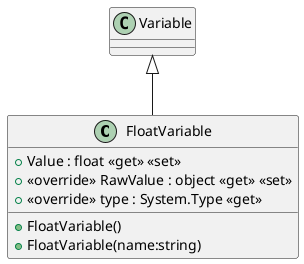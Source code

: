 @startuml
class FloatVariable {
    + Value : float <<get>> <<set>>
    + <<override>> RawValue : object <<get>> <<set>>
    + <<override>> type : System.Type <<get>>
    + FloatVariable()
    + FloatVariable(name:string)
}
Variable <|-- FloatVariable
@enduml
